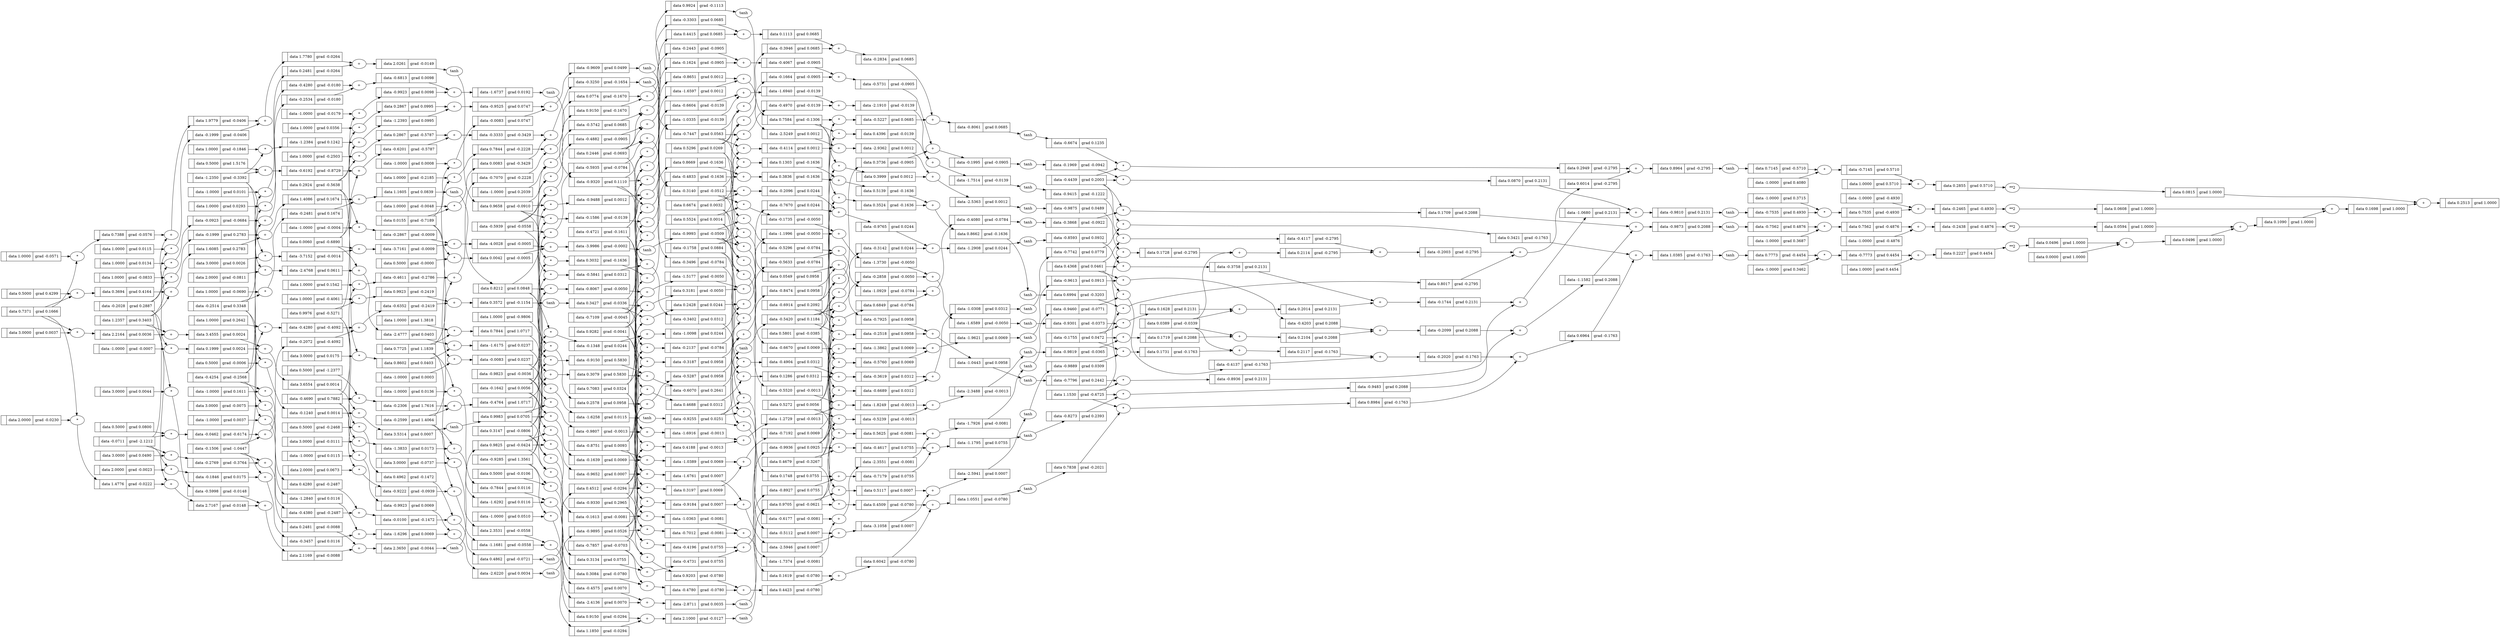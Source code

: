 digraph {
	graph [rankdir=LR]
	5089460304 [label="{  | data -0.5287 | grad 0.0958 }" shape=record]
	"5089460304+" [label="+"]
	"5089460304+" -> 5089460304
	5089460432 [label="{  | data -0.3187 | grad 0.0958 }" shape=record]
	"5089460432*" [label="*"]
	"5089460432*" -> 5089460432
	5089460560 [label="{  | data -0.8474 | grad 0.0958 }" shape=record]
	"5089460560+" [label="+"]
	"5089460560+" -> 5089460560
	5089460688 [label="{  | data 0.0549 | grad 0.0958 }" shape=record]
	"5089460688*" [label="*"]
	"5089460688*" -> 5089460688
	5089460816 [label="{  | data -0.7925 | grad 0.0958 }" shape=record]
	"5089460816+" [label="+"]
	"5089460816+" -> 5089460816
	5089460944 [label="{  | data -0.2518 | grad 0.0958 }" shape=record]
	"5089460944*" [label="*"]
	"5089460944*" -> 5089460944
	5089461072 [label="{  | data -1.0443 | grad 0.0958 }" shape=record]
	"5089461072+" [label="+"]
	"5089461072+" -> 5089461072
	5089461200 [label="{  | data -0.7796 | grad 0.2442 }" shape=record]
	"5089461200tanh" [label=tanh]
	"5089461200tanh" -> 5089461200
	5089461264 [label="{  | data -0.4882 | grad -0.0905 }" shape=record]
	"5089461264*" [label="*"]
	"5089461264*" -> 5089461264
	5089461456 [label="{  | data -0.2443 | grad -0.0905 }" shape=record]
	"5089461456+" [label="+"]
	"5089461456+" -> 5089461456
	5089461584 [label="{  | data -0.1624 | grad -0.0905 }" shape=record]
	"5089461584*" [label="*"]
	"5089461584*" -> 5089461584
	5089461712 [label="{  | data -0.4067 | grad -0.0905 }" shape=record]
	"5089461712+" [label="+"]
	"5089461712+" -> 5089461712
	5089461840 [label="{  | data -0.1664 | grad -0.0905 }" shape=record]
	"5089461840*" [label="*"]
	"5089461840*" -> 5089461840
	5089461968 [label="{  | data -0.5731 | grad -0.0905 }" shape=record]
	"5089461968+" [label="+"]
	"5089461968+" -> 5089461968
	5089462096 [label="{  | data 0.3736 | grad -0.0905 }" shape=record]
	"5089462096*" [label="*"]
	"5089462096*" -> 5089462096
	5089462224 [label="{  | data -0.1995 | grad -0.0905 }" shape=record]
	"5089462224+" [label="+"]
	"5089462224+" -> 5089462224
	5089462352 [label="{  | data -0.1969 | grad -0.0942 }" shape=record]
	"5089462352tanh" [label=tanh]
	"5089462352tanh" -> 5089462352
	5089462416 [label="{  | data 0.1628 | grad 0.2131 }" shape=record]
	"5089462416*" [label="*"]
	"5089462416*" -> 5089462416
	5089462608 [label="{  | data 0.2014 | grad 0.2131 }" shape=record]
	"5089462608+" [label="+"]
	"5089462608+" -> 5089462608
	5089462736 [label="{  | data -0.3758 | grad 0.2131 }" shape=record]
	"5089462736*" [label="*"]
	"5089462736*" -> 5089462736
	5089462864 [label="{  | data -0.1744 | grad 0.2131 }" shape=record]
	"5089462864+" [label="+"]
	"5089462864+" -> 5089462864
	5089462992 [label="{  | data -0.8936 | grad 0.2131 }" shape=record]
	"5089462992*" [label="*"]
	"5089462992*" -> 5089462992
	5089463120 [label="{  | data -1.0680 | grad 0.2131 }" shape=record]
	"5089463120+" [label="+"]
	"5089463120+" -> 5089463120
	5089463248 [label="{  | data 0.0870 | grad 0.2131 }" shape=record]
	"5089463248*" [label="*"]
	"5089463248*" -> 5089463248
	5089463376 [label="{  | data -0.9810 | grad 0.2131 }" shape=record]
	"5089463376+" [label="+"]
	"5089463376+" -> 5089463376
	5089463504 [label="{  | data -0.7535 | grad 0.4930 }" shape=record]
	"5089463504tanh" [label=tanh]
	"5089463504tanh" -> 5089463504
	5089463568 [label="{  | data 1.0000 | grad -0.0571 }" shape=record]
	5089463632 [label="{  | data 0.7388 | grad -0.0576 }" shape=record]
	"5089463632*" [label="*"]
	"5089463632*" -> 5089463632
	5089463824 [label="{  | data 1.9779 | grad -0.0406 }" shape=record]
	"5089463824+" [label="+"]
	"5089463824+" -> 5089463824
	5089463952 [label="{  | data 1.0000 | grad 0.0115 }" shape=record]
	5089464016 [label="{  | data -0.1999 | grad -0.0406 }" shape=record]
	"5089464016*" [label="*"]
	"5089464016*" -> 5089464016
	5089464144 [label="{  | data 1.7780 | grad -0.0264 }" shape=record]
	"5089464144+" [label="+"]
	"5089464144+" -> 5089464144
	5089464272 [label="{  | data -1.0000 | grad 0.0101 }" shape=record]
	5089464336 [label="{  | data 0.2481 | grad -0.0264 }" shape=record]
	"5089464336*" [label="*"]
	"5089464336*" -> 5089464336
	5089464464 [label="{  | data 2.0261 | grad -0.0149 }" shape=record]
	"5089464464+" [label="+"]
	"5089464464+" -> 5089464464
	5089464592 [label="{  | data 0.9658 | grad -0.0910 }" shape=record]
	"5089464592tanh" [label=tanh]
	"5089464592tanh" -> 5089464592
	5089464656 [label="{  | data 1.0000 | grad 0.0134 }" shape=record]
	5089464720 [label="{  | data -0.0923 | grad -0.0684 }" shape=record]
	"5089464720*" [label="*"]
	"5089464720*" -> 5089464720
	5089464912 [label="{  | data -0.2534 | grad -0.0180 }" shape=record]
	"5089464912+" [label="+"]
	"5089464912+" -> 5089464912
	5089465040 [label="{  | data 1.0000 | grad 0.0293 }" shape=record]
	5089465104 [label="{  | data -0.4280 | grad -0.0180 }" shape=record]
	"5089465104*" [label="*"]
	"5089465104*" -> 5089465104
	5089465232 [label="{  | data -0.6813 | grad 0.0098 }" shape=record]
	"5089465232+" [label="+"]
	"5089465232+" -> 5089465232
	5089465360 [label="{  | data -1.0000 | grad -0.0179 }" shape=record]
	5089465424 [label="{  | data -0.9923 | grad 0.0098 }" shape=record]
	"5089465424*" [label="*"]
	"5089465424*" -> 5089465424
	5089465552 [label="{  | data -1.6737 | grad 0.0192 }" shape=record]
	"5089465552+" [label="+"]
	"5089465552+" -> 5089465552
	5089465680 [label="{  | data -0.9320 | grad 0.1110 }" shape=record]
	"5089465680tanh" [label=tanh]
	"5089465680tanh" -> 5089465680
	5089465744 [label="{  | data 1.0000 | grad -0.1846 }" shape=record]
	5089465808 [label="{  | data -1.2384 | grad 0.1242 }" shape=record]
	"5089465808*" [label="*"]
	"5089465808*" -> 5089465808
	5089466000 [label="{  | data -1.2393 | grad 0.0995 }" shape=record]
	"5089466000+" [label="+"]
	"5089466000+" -> 5089466000
	5089466128 [label="{  | data 1.0000 | grad 0.0356 }" shape=record]
	5089466192 [label="{  | data 0.2867 | grad 0.0995 }" shape=record]
	"5089466192*" [label="*"]
	"5089466192*" -> 5089466192
	5089269648 [label="{  | data 3.0000 | grad 0.0044 }" shape=record]
	5089466320 [label="{  | data -0.9525 | grad 0.0747 }" shape=record]
	"5089466320+" [label="+"]
	"5089466320+" -> 5089466320
	5089269712 [label="{  | data -0.5998 | grad -0.0148 }" shape=record]
	"5089269712*" [label="*"]
	"5089269712*" -> 5089269712
	5089466448 [label="{  | data -1.0000 | grad 0.0008 }" shape=record]
	5089269840 [label="{  | data 2.1169 | grad -0.0088 }" shape=record]
	"5089269840+" [label="+"]
	"5089269840+" -> 5089269840
	5089466512 [label="{  | data -0.0083 | grad 0.0747 }" shape=record]
	"5089466512*" [label="*"]
	"5089466512*" -> 5089466512
	5089269968 [label="{  | data -1.0000 | grad 0.0037 }" shape=record]
	5089466640 [label="{  | data -0.9609 | grad 0.0499 }" shape=record]
	"5089466640+" [label="+"]
	"5089466640+" -> 5089466640
	5089270032 [label="{  | data 0.2481 | grad -0.0088 }" shape=record]
	"5089270032*" [label="*"]
	"5089270032*" -> 5089270032
	5089466768 [label="{  | data -0.7447 | grad 0.0563 }" shape=record]
	"5089466768tanh" [label=tanh]
	"5089466768tanh" -> 5089466768
	5089270160 [label="{  | data 2.3650 | grad -0.0044 }" shape=record]
	"5089270160+" [label="+"]
	"5089270160+" -> 5089270160
	5089466832 [label="{  | data 1.0000 | grad 0.1542 }" shape=record]
	5089466896 [label="{  | data -0.4611 | grad -0.2786 }" shape=record]
	"5089466896*" [label="*"]
	"5089466896*" -> 5089466896
	5089270288 [label="{  | data 0.9825 | grad -0.0424 }" shape=record]
	"5089270288tanh" [label=tanh]
	"5089270288tanh" -> 5089270288
	5089270352 [label="{  | data 2.0000 | grad -0.0023 }" shape=record]
	5089270416 [label="{  | data -0.1846 | grad 0.0175 }" shape=record]
	"5089270416*" [label="*"]
	"5089270416*" -> 5089270416
	5089467088 [label="{  | data -0.7070 | grad -0.2228 }" shape=record]
	"5089467088+" [label="+"]
	"5089467088+" -> 5089467088
	5089467216 [label="{  | data 1.0000 | grad -0.2185 }" shape=record]
	5089270608 [label="{  | data -0.3457 | grad 0.0116 }" shape=record]
	"5089270608+" [label="+"]
	"5089270608+" -> 5089270608
	5089467280 [label="{  | data 0.7844 | grad -0.2228 }" shape=record]
	"5089467280*" [label="*"]
	"5089467280*" -> 5089467280
	5089270736 [label="{  | data 3.0000 | grad -0.0075 }" shape=record]
	5089467408 [label="{  | data 0.0774 | grad -0.1670 }" shape=record]
	"5089467408+" [label="+"]
	"5089467408+" -> 5089467408
	5089270800 [label="{  | data -1.2840 | grad 0.0116 }" shape=record]
	"5089270800*" [label="*"]
	"5089270800*" -> 5089270800
	5089467536 [label="{  | data -1.0000 | grad 0.2039 }" shape=record]
	5089270928 [label="{  | data -1.6296 | grad 0.0069 }" shape=record]
	"5089270928+" [label="+"]
	"5089270928+" -> 5089270928
	5089467600 [label="{  | data 0.9150 | grad -0.1670 }" shape=record]
	"5089467600*" [label="*"]
	"5089467600*" -> 5089467600
	5089271056 [label="{  | data -1.0000 | grad 0.0115 }" shape=record]
	5089467728 [label="{  | data 0.9924 | grad -0.1113 }" shape=record]
	"5089467728+" [label="+"]
	"5089467728+" -> 5089467728
	5089271120 [label="{  | data -0.9923 | grad 0.0069 }" shape=record]
	"5089271120*" [label="*"]
	"5089271120*" -> 5089271120
	5089467856 [label="{  | data 0.7584 | grad -0.1306 }" shape=record]
	"5089467856tanh" [label=tanh]
	"5089467856tanh" -> 5089467856
	5089271248 [label="{  | data -2.6220 | grad 0.0034 }" shape=record]
	"5089271248+" [label="+"]
	"5089271248+" -> 5089271248
	5088419280 [label="{  | data 2.7167 | grad -0.0148 }" shape=record]
	"5088419280+" [label="+"]
	"5088419280+" -> 5088419280
	5089467920 [label="{  | data -0.9488 | grad 0.0012 }" shape=record]
	"5089467920*" [label="*"]
	"5089467920*" -> 5089467920
	5089271376 [label="{  | data -0.9895 | grad 0.0526 }" shape=record]
	"5089271376tanh" [label=tanh]
	"5089271376tanh" -> 5089271376
	5089271440 [label="{  | data 2.0000 | grad -0.0811 }" shape=record]
	5089468112 [label="{  | data -1.6597 | grad 0.0012 }" shape=record]
	"5089468112+" [label="+"]
	"5089468112+" -> 5089468112
	5089271504 [label="{  | data -2.4768 | grad 0.0611 }" shape=record]
	"5089271504*" [label="*"]
	"5089271504*" -> 5089271504
	5089468240 [label="{  | data -0.8651 | grad 0.0012 }" shape=record]
	"5089468240*" [label="*"]
	"5089468240*" -> 5089468240
	5089271696 [label="{  | data -2.4777 | grad 0.0403 }" shape=record]
	"5089271696+" [label="+"]
	"5089271696+" -> 5089271696
	5089468368 [label="{  | data -2.5249 | grad 0.0012 }" shape=record]
	"5089468368+" [label="+"]
	"5089468368+" -> 5089468368
	5089271824 [label="{  | data 3.0000 | grad 0.0175 }" shape=record]
	5089468496 [label="{  | data -0.4114 | grad 0.0012 }" shape=record]
	"5089468496*" [label="*"]
	"5089468496*" -> 5089468496
	5089271888 [label="{  | data 0.8602 | grad 0.0403 }" shape=record]
	"5089271888*" [label="*"]
	"5089271888*" -> 5089271888
	5089468624 [label="{  | data -2.9362 | grad 0.0012 }" shape=record]
	"5089468624+" [label="+"]
	"5089468624+" -> 5089468624
	5089272016 [label="{  | data -1.6175 | grad 0.0237 }" shape=record]
	"5089272016+" [label="+"]
	"5089272016+" -> 5089272016
	5089468752 [label="{  | data 0.3999 | grad 0.0012 }" shape=record]
	"5089468752*" [label="*"]
	"5089468752*" -> 5089468752
	5089272144 [label="{  | data -1.0000 | grad 0.0003 }" shape=record]
	5089272208 [label="{  | data -0.0083 | grad 0.0237 }" shape=record]
	"5089272208*" [label="*"]
	"5089272208*" -> 5089272208
	5089468880 [label="{  | data -2.5363 | grad 0.0012 }" shape=record]
	"5089468880+" [label="+"]
	"5089468880+" -> 5089468880
	5089272336 [label="{  | data -1.6258 | grad 0.0115 }" shape=record]
	"5089272336+" [label="+"]
	"5089272336+" -> 5089272336
	5089469008 [label="{  | data -0.9875 | grad 0.0489 }" shape=record]
	"5089469008tanh" [label=tanh]
	"5089469008tanh" -> 5089469008
	5089469072 [label="{  | data -0.1586 | grad -0.0139 }" shape=record]
	"5089469072*" [label="*"]
	"5089469072*" -> 5089469072
	5089272464 [label="{  | data -0.9255 | grad 0.0251 }" shape=record]
	"5089272464tanh" [label=tanh]
	"5089272464tanh" -> 5089272464
	5089272528 [label="{  | data 2.0000 | grad 0.0673 }" shape=record]
	5089272592 [label="{  | data -0.9222 | grad -0.0939 }" shape=record]
	"5089272592*" [label="*"]
	"5089272592*" -> 5089272592
	5089469264 [label="{  | data -1.0335 | grad -0.0139 }" shape=record]
	"5089469264+" [label="+"]
	"5089469264+" -> 5089469264
	5089469392 [label="{  | data -0.6604 | grad -0.0139 }" shape=record]
	"5089469392*" [label="*"]
	"5089469392*" -> 5089469392
	5089272784 [label="{  | data -1.1681 | grad -0.0558 }" shape=record]
	"5089272784+" [label="+"]
	"5089272784+" -> 5089272784
	5089469520 [label="{  | data -1.6940 | grad -0.0139 }" shape=record]
	"5089469520+" [label="+"]
	"5089469520+" -> 5089469520
	5089272912 [label="{  | data 3.0000 | grad -0.0737 }" shape=record]
	5089272976 [label="{  | data 2.3531 | grad -0.0558 }" shape=record]
	"5089272976*" [label="*"]
	"5089272976*" -> 5089272976
	5088421008 [label="{  | data 1.4776 | grad -0.0222 }" shape=record]
	"5088421008*" [label="*"]
	"5088421008*" -> 5088421008
	5089469648 [label="{  | data -0.4970 | grad -0.0139 }" shape=record]
	"5089469648*" [label="*"]
	"5089469648*" -> 5089469648
	5088421072 [label="{  | data 2.0000 | grad -0.0230 }" shape=record]
	5089273104 [label="{  | data 1.1850 | grad -0.0294 }" shape=record]
	"5089273104+" [label="+"]
	"5089273104+" -> 5089273104
	5089469776 [label="{  | data -2.1910 | grad -0.0139 }" shape=record]
	"5089469776+" [label="+"]
	"5089469776+" -> 5089469776
	5089273232 [label="{  | data -1.0000 | grad 0.0510 }" shape=record]
	5089469904 [label="{  | data 0.4396 | grad -0.0139 }" shape=record]
	"5089469904*" [label="*"]
	"5089469904*" -> 5089469904
	5089273296 [label="{  | data 0.9150 | grad -0.0294 }" shape=record]
	"5089273296*" [label="*"]
	"5089273296*" -> 5089273296
	5089470032 [label="{  | data -1.7514 | grad -0.0139 }" shape=record]
	"5089470032+" [label="+"]
	"5089470032+" -> 5089470032
	5089273424 [label="{  | data 2.1000 | grad -0.0127 }" shape=record]
	"5089273424+" [label="+"]
	"5089273424+" -> 5089273424
	5089470160 [label="{  | data -0.9415 | grad -0.1222 }" shape=record]
	"5089470160tanh" [label=tanh]
	"5089470160tanh" -> 5089470160
	5089273552 [label="{  | data 0.9705 | grad -0.0621 }" shape=record]
	"5089273552tanh" [label=tanh]
	"5089273552tanh" -> 5089273552
	5089470224 [label="{  | data 0.3032 | grad -0.1636 }" shape=record]
	"5089470224*" [label="*"]
	"5089470224*" -> 5089470224
	5089273616 [label="{  | data -0.9652 | grad 0.0007 }" shape=record]
	"5089273616*" [label="*"]
	"5089273616*" -> 5089273616
	5089470416 [label="{  | data -0.4833 | grad -0.1636 }" shape=record]
	"5089470416+" [label="+"]
	"5089470416+" -> 5089470416
	5089273808 [label="{  | data -1.6761 | grad 0.0007 }" shape=record]
	"5089273808+" [label="+"]
	"5089273808+" -> 5089273808
	5089470544 [label="{  | data 0.8669 | grad -0.1636 }" shape=record]
	"5089470544*" [label="*"]
	"5089470544*" -> 5089470544
	5089273936 [label="{  | data -0.9184 | grad 0.0007 }" shape=record]
	"5089273936*" [label="*"]
	"5089273936*" -> 5089273936
	5089470672 [label="{  | data 0.3836 | grad -0.1636 }" shape=record]
	"5089470672+" [label="+"]
	"5089470672+" -> 5089470672
	5089274064 [label="{  | data -2.5946 | grad 0.0007 }" shape=record]
	"5089274064+" [label="+"]
	"5089274064+" -> 5089274064
	5089470800 [label="{  | data 0.1303 | grad -0.1636 }" shape=record]
	"5089470800*" [label="*"]
	"5089470800*" -> 5089470800
	5089274192 [label="{  | data -0.5112 | grad 0.0007 }" shape=record]
	"5089274192*" [label="*"]
	"5089274192*" -> 5089274192
	5089470928 [label="{  | data 0.5139 | grad -0.1636 }" shape=record]
	"5089470928+" [label="+"]
	"5089470928+" -> 5089470928
	5089274320 [label="{  | data -3.1058 | grad 0.0007 }" shape=record]
	"5089274320+" [label="+"]
	"5089274320+" -> 5089274320
	5089471056 [label="{  | data 0.3524 | grad -0.1636 }" shape=record]
	"5089471056*" [label="*"]
	"5089471056*" -> 5089471056
	5089274448 [label="{  | data 0.5117 | grad 0.0007 }" shape=record]
	"5089274448*" [label="*"]
	"5089274448*" -> 5089274448
	5089471184 [label="{  | data 0.8662 | grad -0.1636 }" shape=record]
	"5089471184+" [label="+"]
	"5089471184+" -> 5089471184
	5089274576 [label="{  | data -2.5941 | grad 0.0007 }" shape=record]
	"5089274576+" [label="+"]
	"5089274576+" -> 5089274576
	5089471312 [label="{  | data 0.6994 | grad -0.3203 }" shape=record]
	"5089471312tanh" [label=tanh]
	"5089471312tanh" -> 5089471312
	5089274704 [label="{  | data -0.9889 | grad 0.0309 }" shape=record]
	"5089274704tanh" [label=tanh]
	"5089274704tanh" -> 5089274704
	5089471376 [label="{  | data -0.5742 | grad 0.0685 }" shape=record]
	"5089471376*" [label="*"]
	"5089471376*" -> 5089471376
	5089274768 [label="{  | data -0.1613 | grad -0.0081 }" shape=record]
	"5089274768*" [label="*"]
	"5089274768*" -> 5089274768
	5089471568 [label="{  | data -0.3303 | grad 0.0685 }" shape=record]
	"5089471568+" [label="+"]
	"5089471568+" -> 5089471568
	5089274960 [label="{  | data -1.0363 | grad -0.0081 }" shape=record]
	"5089274960+" [label="+"]
	"5089274960+" -> 5089274960
	5089471696 [label="{  | data 0.4415 | grad 0.0685 }" shape=record]
	"5089471696*" [label="*"]
	"5089471696*" -> 5089471696
	5089275088 [label="{  | data -0.7012 | grad -0.0081 }" shape=record]
	"5089275088*" [label="*"]
	"5089275088*" -> 5089275088
	5089471824 [label="{  | data 0.1113 | grad 0.0685 }" shape=record]
	"5089471824+" [label="+"]
	"5089471824+" -> 5089471824
	5089275216 [label="{  | data -1.7374 | grad -0.0081 }" shape=record]
	"5089275216+" [label="+"]
	"5089275216+" -> 5089275216
	5089471952 [label="{  | data -0.3946 | grad 0.0685 }" shape=record]
	"5089471952*" [label="*"]
	"5089471952*" -> 5089471952
	5089275344 [label="{  | data -0.6177 | grad -0.0081 }" shape=record]
	"5089275344*" [label="*"]
	"5089275344*" -> 5089275344
	5089472080 [label="{  | data -0.2834 | grad 0.0685 }" shape=record]
	"5089472080+" [label="+"]
	"5089472080+" -> 5089472080
	5089275472 [label="{  | data -2.3551 | grad -0.0081 }" shape=record]
	"5089275472+" [label="+"]
	"5089275472+" -> 5089275472
	5089472208 [label="{  | data -0.5227 | grad 0.0685 }" shape=record]
	"5089472208*" [label="*"]
	"5089472208*" -> 5089472208
	5089275600 [label="{  | data 0.5625 | grad -0.0081 }" shape=record]
	"5089275600*" [label="*"]
	"5089275600*" -> 5089275600
	5089472336 [label="{  | data -0.8061 | grad 0.0685 }" shape=record]
	"5089472336+" [label="+"]
	"5089472336+" -> 5089472336
	5089275728 [label="{  | data -1.7926 | grad -0.0081 }" shape=record]
	"5089275728+" [label="+"]
	"5089275728+" -> 5089275728
	5089472464 [label="{  | data -0.6674 | grad 0.1235 }" shape=record]
	"5089472464tanh" [label=tanh]
	"5089472464tanh" -> 5089472464
	5089275856 [label="{  | data -0.9460 | grad -0.0771 }" shape=record]
	"5089275856tanh" [label=tanh]
	"5089275856tanh" -> 5089275856
	5089472528 [label="{  | data 0.1728 | grad -0.2795 }" shape=record]
	"5089472528*" [label="*"]
	"5089472528*" -> 5089472528
	5089275920 [label="{  | data 0.3084 | grad -0.0780 }" shape=record]
	"5089275920*" [label="*"]
	"5089275920*" -> 5089275920
	5089472720 [label="{  | data 0.2114 | grad -0.2795 }" shape=record]
	"5089472720+" [label="+"]
	"5089472720+" -> 5089472720
	5089276112 [label="{  | data -0.4780 | grad -0.0780 }" shape=record]
	"5089276112+" [label="+"]
	"5089276112+" -> 5089276112
	5089472848 [label="{  | data -0.4117 | grad -0.2795 }" shape=record]
	"5089472848*" [label="*"]
	"5089472848*" -> 5089472848
	5089276240 [label="{  | data 0.9203 | grad -0.0780 }" shape=record]
	"5089276240*" [label="*"]
	"5089276240*" -> 5089276240
	5089472976 [label="{  | data -0.2003 | grad -0.2795 }" shape=record]
	"5089472976+" [label="+"]
	"5089472976+" -> 5089472976
	5089276368 [label="{  | data 0.4423 | grad -0.0780 }" shape=record]
	"5089276368+" [label="+"]
	"5089276368+" -> 5089276368
	5089473104 [label="{  | data 0.8017 | grad -0.2795 }" shape=record]
	"5089473104*" [label="*"]
	"5089473104*" -> 5089473104
	5089276496 [label="{  | data 0.1619 | grad -0.0780 }" shape=record]
	"5089276496*" [label="*"]
	"5089276496*" -> 5089276496
	5089473232 [label="{  | data 0.6014 | grad -0.2795 }" shape=record]
	"5089473232+" [label="+"]
	"5089473232+" -> 5089473232
	5089276624 [label="{  | data 0.6042 | grad -0.0780 }" shape=record]
	"5089276624+" [label="+"]
	"5089276624+" -> 5089276624
	5089473360 [label="{  | data 0.2949 | grad -0.2795 }" shape=record]
	"5089473360*" [label="*"]
	"5089473360*" -> 5089473360
	5089276752 [label="{  | data 0.4509 | grad -0.0780 }" shape=record]
	"5089276752*" [label="*"]
	"5089276752*" -> 5089276752
	5089473488 [label="{  | data 0.8964 | grad -0.2795 }" shape=record]
	"5089473488+" [label="+"]
	"5089473488+" -> 5089473488
	5089276880 [label="{  | data 1.0551 | grad -0.0780 }" shape=record]
	"5089276880+" [label="+"]
	"5089276880+" -> 5089276880
	5089473616 [label="{  | data 0.7145 | grad -0.5710 }" shape=record]
	"5089473616tanh" [label=tanh]
	"5089473616tanh" -> 5089473616
	5089277008 [label="{  | data 0.7838 | grad -0.2021 }" shape=record]
	"5089277008tanh" [label=tanh]
	"5089277008tanh" -> 5089277008
	5089473680 [label="{  | data -1.0000 | grad 0.3462 }" shape=record]
	5089277072 [label="{  | data -0.5841 | grad 0.0312 }" shape=record]
	"5089277072*" [label="*"]
	"5089277072*" -> 5089277072
	5089473744 [label="{  | data -0.7773 | grad 0.4454 }" shape=record]
	"5089473744*" [label="*"]
	"5089473744*" -> 5089473744
	5089277264 [label="{  | data -0.3402 | grad 0.0312 }" shape=record]
	"5089277264+" [label="+"]
	"5089277264+" -> 5089277264
	5089473936 [label="{  | data 1.0000 | grad 0.4454 }" shape=record]
	5089474000 [label="{  | data 0.2227 | grad 0.4454 }" shape=record]
	"5089474000+" [label="+"]
	"5089474000+" -> 5089474000
	5089277392 [label="{  | data 0.4688 | grad 0.0312 }" shape=record]
	"5089277392*" [label="*"]
	"5089277392*" -> 5089277392
	5089474128 [label="{  | data 0.0496 | grad 1.0000 }" shape=record]
	"5089474128**2" [label="**2"]
	"5089474128**2" -> 5089474128
	5089277520 [label="{  | data 0.1286 | grad 0.0312 }" shape=record]
	"5089277520+" [label="+"]
	"5089277520+" -> 5089277520
	5089277648 [label="{  | data -0.4904 | grad 0.0312 }" shape=record]
	"5089277648*" [label="*"]
	"5089277648*" -> 5089277648
	5089474320 [label="{  | data 0.0000 | grad 1.0000 }" shape=record]
	5089474384 [label="{  | data 0.0496 | grad 1.0000 }" shape=record]
	"5089474384+" [label="+"]
	"5089474384+" -> 5089474384
	5089277776 [label="{  | data -0.3619 | grad 0.0312 }" shape=record]
	"5089277776+" [label="+"]
	"5089277776+" -> 5089277776
	5089277904 [label="{  | data -0.6689 | grad 0.0312 }" shape=record]
	"5089277904*" [label="*"]
	"5089277904*" -> 5089277904
	5089474512 [label="{  | data -1.0000 | grad 0.3687 }" shape=record]
	5089474576 [label="{  | data 0.7562 | grad -0.4876 }" shape=record]
	"5089474576*" [label="*"]
	"5089474576*" -> 5089474576
	5089278032 [label="{  | data -1.0308 | grad 0.0312 }" shape=record]
	"5089278032+" [label="+"]
	"5089278032+" -> 5089278032
	5089474704 [label="{  | data -1.0000 | grad -0.4876 }" shape=record]
	5089278160 [label="{  | data -0.7742 | grad 0.0779 }" shape=record]
	"5089278160tanh" [label=tanh]
	"5089278160tanh" -> 5089278160
	5089474768 [label="{  | data -0.2438 | grad -0.4876 }" shape=record]
	"5089474768+" [label="+"]
	"5089474768+" -> 5089474768
	5089278224 [label="{  | data 0.1731 | grad -0.1763 }" shape=record]
	"5089278224*" [label="*"]
	"5089278224*" -> 5089278224
	5089474896 [label="{  | data 0.0594 | grad 1.0000 }" shape=record]
	"5089474896**2" [label="**2"]
	"5089474896**2" -> 5089474896
	5089278416 [label="{  | data 0.2117 | grad -0.1763 }" shape=record]
	"5089278416+" [label="+"]
	"5089278416+" -> 5089278416
	5089475088 [label="{  | data 0.1090 | grad 1.0000 }" shape=record]
	"5089475088+" [label="+"]
	"5089475088+" -> 5089475088
	5089278544 [label="{  | data -0.4137 | grad -0.1763 }" shape=record]
	"5089278544*" [label="*"]
	"5089278544*" -> 5089278544
	5089475216 [label="{  | data -1.0000 | grad 0.3715 }" shape=record]
	5089278672 [label="{  | data -0.2020 | grad -0.1763 }" shape=record]
	"5089278672+" [label="+"]
	"5089278672+" -> 5089278672
	5089475280 [label="{  | data 0.7535 | grad -0.4930 }" shape=record]
	"5089475280*" [label="*"]
	"5089475280*" -> 5089475280
	5089278800 [label="{  | data 0.8984 | grad -0.1763 }" shape=record]
	"5089278800*" [label="*"]
	"5089278800*" -> 5089278800
	5089475408 [label="{  | data -1.0000 | grad -0.4930 }" shape=record]
	5089475472 [label="{  | data -0.2465 | grad -0.4930 }" shape=record]
	"5089475472+" [label="+"]
	"5089475472+" -> 5089475472
	5089278928 [label="{  | data 0.6964 | grad -0.1763 }" shape=record]
	"5089278928+" [label="+"]
	"5089278928+" -> 5089278928
	5089475600 [label="{  | data 0.0608 | grad 1.0000 }" shape=record]
	"5089475600**2" [label="**2"]
	"5089475600**2" -> 5089475600
	5089279056 [label="{  | data 0.3421 | grad -0.1763 }" shape=record]
	"5089279056*" [label="*"]
	"5089279056*" -> 5089279056
	5089475792 [label="{  | data 0.1698 | grad 1.0000 }" shape=record]
	"5089475792+" [label="+"]
	"5089475792+" -> 5089475792
	5089279184 [label="{  | data 1.0385 | grad -0.1763 }" shape=record]
	"5089279184+" [label="+"]
	"5089279184+" -> 5089279184
	5089475920 [label="{  | data -1.0000 | grad 0.4080 }" shape=record]
	5089279312 [label="{  | data 0.7773 | grad -0.4454 }" shape=record]
	"5089279312tanh" [label=tanh]
	"5089279312tanh" -> 5089279312
	5089475984 [label="{  | data -0.7145 | grad 0.5710 }" shape=record]
	"5089475984*" [label="*"]
	"5089475984*" -> 5089475984
	5089279376 [label="{  | data 3.0000 | grad 0.0037 }" shape=record]
	5089279440 [label="{  | data 2.2164 | grad 0.0036 }" shape=record]
	"5089279440*" [label="*"]
	"5089279440*" -> 5089279440
	5085249040 [label="{  | data -0.2514 | grad 0.3348 }" shape=record]
	5089476112 [label="{  | data 1.0000 | grad 0.5710 }" shape=record]
	5089476176 [label="{  | data 0.2855 | grad 0.5710 }" shape=record]
	"5089476176+" [label="+"]
	"5089476176+" -> 5089476176
	5085249104 [label="{  | data -0.2028 | grad 0.2887 }" shape=record]
	5089279632 [label="{  | data 3.4555 | grad 0.0024 }" shape=record]
	"5089279632+" [label="+"]
	"5089279632+" -> 5089279632
	5089476304 [label="{  | data 0.0815 | grad 1.0000 }" shape=record]
	"5089476304**2" [label="**2"]
	"5089476304**2" -> 5089476304
	5085249232 [label="{  | data 0.7371 | grad 0.1666 }" shape=record]
	5089279760 [label="{  | data -1.0000 | grad -0.0007 }" shape=record]
	5089279824 [label="{  | data 0.1999 | grad 0.0024 }" shape=record]
	"5089279824*" [label="*"]
	"5089279824*" -> 5089279824
	5089476496 [label="{  | data 0.2513 | grad 1.0000 }" shape=record]
	"5089476496+" [label="+"]
	"5089476496+" -> 5089476496
	5089279952 [label="{  | data 3.6554 | grad 0.0014 }" shape=record]
	"5089279952+" [label="+"]
	"5089279952+" -> 5089279952
	5089345680 [label="{  | data 0.5000 | grad -0.0006 }" shape=record]
	5089345744 [label="{  | data -0.1240 | grad 0.0014 }" shape=record]
	"5089345744*" [label="*"]
	"5089345744*" -> 5089345744
	5089345872 [label="{  | data 3.5314 | grad 0.0007 }" shape=record]
	"5089345872+" [label="+"]
	"5089345872+" -> 5089345872
	5089346000 [label="{  | data 0.9983 | grad 0.0705 }" shape=record]
	"5089346000tanh" [label=tanh]
	"5089346000tanh" -> 5089346000
	5089346064 [label="{  | data 3.0000 | grad 0.0490 }" shape=record]
	5089346128 [label="{  | data -0.2769 | grad -0.3764 }" shape=record]
	"5089346128*" [label="*"]
	"5089346128*" -> 5089346128
	5089346320 [label="{  | data -0.4380 | grad -0.2487 }" shape=record]
	"5089346320+" [label="+"]
	"5089346320+" -> 5089346320
	5089346448 [label="{  | data -1.0000 | grad 0.1611 }" shape=record]
	5089346512 [label="{  | data 0.4280 | grad -0.2487 }" shape=record]
	"5089346512*" [label="*"]
	"5089346512*" -> 5089346512
	5089346640 [label="{  | data -0.0100 | grad -0.1472 }" shape=record]
	"5089346640+" [label="+"]
	"5089346640+" -> 5089346640
	5089346768 [label="{  | data 0.5000 | grad -0.2468 }" shape=record]
	5089346832 [label="{  | data 0.4962 | grad -0.1472 }" shape=record]
	"5089346832*" [label="*"]
	"5089346832*" -> 5089346832
	5089346960 [label="{  | data 0.4862 | grad -0.0721 }" shape=record]
	"5089346960+" [label="+"]
	"5089346960+" -> 5089346960
	5089347088 [label="{  | data 0.4512 | grad -0.0294 }" shape=record]
	"5089347088tanh" [label=tanh]
	"5089347088tanh" -> 5089347088
	5089347152 [label="{  | data 3.0000 | grad 0.0026 }" shape=record]
	5089347216 [label="{  | data -3.7152 | grad -0.0014 }" shape=record]
	"5089347216*" [label="*"]
	"5089347216*" -> 5089347216
	5089347408 [label="{  | data -3.7161 | grad -0.0009 }" shape=record]
	"5089347408+" [label="+"]
	"5089347408+" -> 5089347408
	5089347536 [label="{  | data -1.0000 | grad -0.0004 }" shape=record]
	5089347600 [label="{  | data -0.2867 | grad -0.0009 }" shape=record]
	"5089347600*" [label="*"]
	"5089347600*" -> 5089347600
	5089347728 [label="{  | data -4.0028 | grad -0.0005 }" shape=record]
	"5089347728+" [label="+"]
	"5089347728+" -> 5089347728
	5089347856 [label="{  | data 0.5000 | grad -0.0000 }" shape=record]
	5089347920 [label="{  | data 0.0042 | grad -0.0005 }" shape=record]
	"5089347920*" [label="*"]
	"5089347920*" -> 5089347920
	5089348048 [label="{  | data -3.9986 | grad -0.0002 }" shape=record]
	"5089348048+" [label="+"]
	"5089348048+" -> 5089348048
	5089348176 [label="{  | data -0.9993 | grad -0.0509 }" shape=record]
	"5089348176tanh" [label=tanh]
	"5089348176tanh" -> 5089348176
	5089348240 [label="{  | data 3.0000 | grad -0.0111 }" shape=record]
	5089348304 [label="{  | data -1.3833 | grad 0.0173 }" shape=record]
	"5089348304*" [label="*"]
	"5089348304*" -> 5089348304
	5089348496 [label="{  | data -1.6292 | grad 0.0116 }" shape=record]
	"5089348496+" [label="+"]
	"5089348496+" -> 5089348496
	5089348624 [label="{  | data -1.0000 | grad 0.0136 }" shape=record]
	5089348688 [label="{  | data -0.7844 | grad 0.0116 }" shape=record]
	"5089348688*" [label="*"]
	"5089348688*" -> 5089348688
	5089348816 [label="{  | data -2.4136 | grad 0.0070 }" shape=record]
	"5089348816+" [label="+"]
	"5089348816+" -> 5089348816
	5089348944 [label="{  | data 0.5000 | grad -0.0106 }" shape=record]
	5089349008 [label="{  | data -0.4575 | grad 0.0070 }" shape=record]
	"5089349008*" [label="*"]
	"5089349008*" -> 5089349008
	5089349136 [label="{  | data -2.8711 | grad 0.0035 }" shape=record]
	"5089349136+" [label="+"]
	"5089349136+" -> 5089349136
	5089349264 [label="{  | data -0.9936 | grad 0.0925 }" shape=record]
	"5089349264tanh" [label=tanh]
	"5089349264tanh" -> 5089349264
	5089349328 [label="{  | data -0.9807 | grad -0.0013 }" shape=record]
	"5089349328*" [label="*"]
	"5089349328*" -> 5089349328
	5089349520 [label="{  | data -1.6916 | grad -0.0013 }" shape=record]
	"5089349520+" [label="+"]
	"5089349520+" -> 5089349520
	5084958736 [label="{  | data 1.2357 | grad 0.3403 }" shape=record]
	5089349648 [label="{  | data 0.4188 | grad -0.0013 }" shape=record]
	"5089349648*" [label="*"]
	"5089349648*" -> 5089349648
	5089349776 [label="{  | data -1.2729 | grad -0.0013 }" shape=record]
	"5089349776+" [label="+"]
	"5089349776+" -> 5089349776
	5089349904 [label="{  | data -0.5520 | grad -0.0013 }" shape=record]
	"5089349904*" [label="*"]
	"5089349904*" -> 5089349904
	5089350032 [label="{  | data -1.8249 | grad -0.0013 }" shape=record]
	"5089350032+" [label="+"]
	"5089350032+" -> 5089350032
	5089350160 [label="{  | data -0.5239 | grad -0.0013 }" shape=record]
	"5089350160*" [label="*"]
	"5089350160*" -> 5089350160
	5089350288 [label="{  | data -2.3488 | grad -0.0013 }" shape=record]
	"5089350288+" [label="+"]
	"5089350288+" -> 5089350288
	5089350416 [label="{  | data -0.9819 | grad -0.0365 }" shape=record]
	"5089350416tanh" [label=tanh]
	"5089350416tanh" -> 5089350416
	5089350480 [label="{  | data -0.1639 | grad 0.0069 }" shape=record]
	"5089350480*" [label="*"]
	"5089350480*" -> 5089350480
	5089350672 [label="{  | data -1.0389 | grad 0.0069 }" shape=record]
	"5089350672+" [label="+"]
	"5089350672+" -> 5089350672
	5089350800 [label="{  | data 0.3197 | grad 0.0069 }" shape=record]
	"5089350800*" [label="*"]
	"5089350800*" -> 5089350800
	5089350928 [label="{  | data -0.7192 | grad 0.0069 }" shape=record]
	"5089350928+" [label="+"]
	"5089350928+" -> 5089350928
	5089351056 [label="{  | data -0.6670 | grad 0.0069 }" shape=record]
	"5089351056*" [label="*"]
	"5089351056*" -> 5089351056
	5089351184 [label="{  | data -1.3862 | grad 0.0069 }" shape=record]
	"5089351184+" [label="+"]
	"5089351184+" -> 5089351184
	5089351312 [label="{  | data -0.5760 | grad 0.0069 }" shape=record]
	"5089351312*" [label="*"]
	"5089351312*" -> 5089351312
	5089351440 [label="{  | data -1.9621 | grad 0.0069 }" shape=record]
	"5089351440+" [label="+"]
	"5089351440+" -> 5089351440
	5089351568 [label="{  | data -0.9613 | grad 0.0913 }" shape=record]
	"5089351568tanh" [label=tanh]
	"5089351568tanh" -> 5089351568
	5089351632 [label="{  | data 0.3134 | grad 0.0755 }" shape=record]
	"5089351632*" [label="*"]
	"5089351632*" -> 5089351632
	5089351824 [label="{  | data -0.4731 | grad 0.0755 }" shape=record]
	"5089351824+" [label="+"]
	"5089351824+" -> 5089351824
	5089351952 [label="{  | data -0.4196 | grad 0.0755 }" shape=record]
	"5089351952*" [label="*"]
	"5089351952*" -> 5089351952
	5089352080 [label="{  | data -0.8927 | grad 0.0755 }" shape=record]
	"5089352080+" [label="+"]
	"5089352080+" -> 5089352080
	5089352208 [label="{  | data 0.1748 | grad 0.0755 }" shape=record]
	"5089352208*" [label="*"]
	"5089352208*" -> 5089352208
	5089352336 [label="{  | data -0.7179 | grad 0.0755 }" shape=record]
	"5089352336+" [label="+"]
	"5089352336+" -> 5089352336
	5089352464 [label="{  | data -0.4617 | grad 0.0755 }" shape=record]
	"5089352464*" [label="*"]
	"5089352464*" -> 5089352464
	5089352592 [label="{  | data -1.1795 | grad 0.0755 }" shape=record]
	"5089352592+" [label="+"]
	"5089352592+" -> 5089352592
	5089352720 [label="{  | data -0.8273 | grad 0.2393 }" shape=record]
	"5089352720tanh" [label=tanh]
	"5089352720tanh" -> 5089352720
	5089352784 [label="{  | data -0.5935 | grad -0.0784 }" shape=record]
	"5089352784*" [label="*"]
	"5089352784*" -> 5089352784
	5089352976 [label="{  | data -0.3496 | grad -0.0784 }" shape=record]
	"5089352976+" [label="+"]
	"5089352976+" -> 5089352976
	5089353104 [label="{  | data -0.2137 | grad -0.0784 }" shape=record]
	"5089353104*" [label="*"]
	"5089353104*" -> 5089353104
	5089353232 [label="{  | data -0.5633 | grad -0.0784 }" shape=record]
	"5089353232+" [label="+"]
	"5089353232+" -> 5089353232
	5089353360 [label="{  | data -0.5296 | grad -0.0784 }" shape=record]
	"5089353360*" [label="*"]
	"5089353360*" -> 5089353360
	5089353488 [label="{  | data -1.0929 | grad -0.0784 }" shape=record]
	"5089353488+" [label="+"]
	"5089353488+" -> 5089353488
	5089353616 [label="{  | data 0.6849 | grad -0.0784 }" shape=record]
	"5089353616*" [label="*"]
	"5089353616*" -> 5089353616
	5089353744 [label="{  | data -0.4080 | grad -0.0784 }" shape=record]
	"5089353744+" [label="+"]
	"5089353744+" -> 5089353744
	5089353872 [label="{  | data -0.3868 | grad -0.0922 }" shape=record]
	"5089353872tanh" [label=tanh]
	"5089353872tanh" -> 5089353872
	5089353936 [label="{  | data 0.1719 | grad 0.2088 }" shape=record]
	"5089353936*" [label="*"]
	"5089353936*" -> 5089353936
	5089354128 [label="{  | data 0.2104 | grad 0.2088 }" shape=record]
	"5089354128+" [label="+"]
	"5089354128+" -> 5089354128
	5089354256 [label="{  | data -0.4203 | grad 0.2088 }" shape=record]
	"5089354256*" [label="*"]
	"5089354256*" -> 5089354256
	5089354384 [label="{  | data -0.2099 | grad 0.2088 }" shape=record]
	"5089354384+" [label="+"]
	"5089354384+" -> 5089354384
	5089354512 [label="{  | data -0.9483 | grad 0.2088 }" shape=record]
	"5089354512*" [label="*"]
	"5089354512*" -> 5089354512
	5089354640 [label="{  | data -1.1582 | grad 0.2088 }" shape=record]
	"5089354640+" [label="+"]
	"5089354640+" -> 5089354640
	5086667728 [label="{  | data -0.0711 | grad -2.1212 }" shape=record]
	5089354768 [label="{  | data 0.1709 | grad 0.2088 }" shape=record]
	"5089354768*" [label="*"]
	"5089354768*" -> 5089354768
	5089354896 [label="{  | data -0.9873 | grad 0.2088 }" shape=record]
	"5089354896+" [label="+"]
	"5089354896+" -> 5089354896
	5089355024 [label="{  | data -0.7562 | grad 0.4876 }" shape=record]
	"5089355024tanh" [label=tanh]
	"5089355024tanh" -> 5089355024
	5089355088 [label="{  | data 0.5000 | grad 0.4299 }" shape=record]
	5089355152 [label="{  | data 0.3694 | grad 0.4164 }" shape=record]
	"5089355152*" [label="*"]
	"5089355152*" -> 5089355152
	5089355344 [label="{  | data 1.6085 | grad 0.2783 }" shape=record]
	"5089355344+" [label="+"]
	"5089355344+" -> 5089355344
	5089355472 [label="{  | data 1.0000 | grad -0.0833 }" shape=record]
	5089355536 [label="{  | data -0.1999 | grad 0.2783 }" shape=record]
	"5089355536*" [label="*"]
	"5089355536*" -> 5089355536
	5089355664 [label="{  | data 1.4086 | grad 0.1674 }" shape=record]
	"5089355664+" [label="+"]
	"5089355664+" -> 5089355664
	5089355792 [label="{  | data 1.0000 | grad -0.0690 }" shape=record]
	5089355856 [label="{  | data -0.2481 | grad 0.1674 }" shape=record]
	"5089355856*" [label="*"]
	"5089355856*" -> 5089355856
	5089355984 [label="{  | data 1.1605 | grad 0.0839 }" shape=record]
	"5089355984+" [label="+"]
	"5089355984+" -> 5089355984
	5089356112 [label="{  | data 0.8212 | grad 0.0848 }" shape=record]
	"5089356112tanh" [label=tanh]
	"5089356112tanh" -> 5089356112
	5089356176 [label="{  | data 0.5000 | grad 0.0800 }" shape=record]
	5089356240 [label="{  | data -0.0462 | grad -0.6174 }" shape=record]
	"5089356240*" [label="*"]
	"5089356240*" -> 5089356240
	5089356432 [label="{  | data -0.2072 | grad -0.4092 }" shape=record]
	"5089356432+" [label="+"]
	"5089356432+" -> 5089356432
	5086669520 [label="{  | data -0.4254 | grad -0.2568 }" shape=record]
	5089356560 [label="{  | data 1.0000 | grad 0.2642 }" shape=record]
	5086669648 [label="{  | data 0.9976 | grad -0.5271 }" shape=record]
	5089356624 [label="{  | data -0.4280 | grad -0.4092 }" shape=record]
	"5089356624*" [label="*"]
	"5089356624*" -> 5089356624
	5086669712 [label="{  | data -0.1506 | grad -1.0447 }" shape=record]
	5089356752 [label="{  | data -0.6352 | grad -0.2419 }" shape=record]
	"5089356752+" [label="+"]
	"5089356752+" -> 5089356752
	5089356880 [label="{  | data 1.0000 | grad -0.4061 }" shape=record]
	5089356944 [label="{  | data 0.9923 | grad -0.2419 }" shape=record]
	"5089356944*" [label="*"]
	"5089356944*" -> 5089356944
	5086670032 [label="{  | data -1.2350 | grad -0.3392 }" shape=record]
	5086670096 [label="{  | data 0.2924 | grad -0.5638 }" shape=record]
	5089357072 [label="{  | data 0.3572 | grad -0.1154 }" shape=record]
	"5089357072+" [label="+"]
	"5089357072+" -> 5089357072
	5086670160 [label="{  | data 0.0155 | grad -0.7189 }" shape=record]
	5086670224 [label="{  | data 0.0060 | grad -0.6890 }" shape=record]
	5089357200 [label="{  | data 0.3427 | grad -0.0336 }" shape=record]
	"5089357200tanh" [label=tanh]
	"5089357200tanh" -> 5089357200
	5089357264 [label="{  | data 0.5000 | grad 1.5176 }" shape=record]
	5089357328 [label="{  | data -0.6192 | grad -0.8729 }" shape=record]
	"5089357328*" [label="*"]
	"5089357328*" -> 5089357328
	5086670416 [label="{  | data -0.4690 | grad 0.7882 }" shape=record]
	5086670480 [label="{  | data 0.7725 | grad 1.1839 }" shape=record]
	5086670544 [label="{  | data -0.9285 | grad 1.3561 }" shape=record]
	5089357520 [label="{  | data -0.6201 | grad -0.5787 }" shape=record]
	"5089357520+" [label="+"]
	"5089357520+" -> 5089357520
	5086670608 [label="{  | data -0.2599 | grad 1.4064 }" shape=record]
	5089357648 [label="{  | data 1.0000 | grad -0.2503 }" shape=record]
	5089357712 [label="{  | data 0.2867 | grad -0.5787 }" shape=record]
	"5089357712*" [label="*"]
	"5089357712*" -> 5089357712
	5089357840 [label="{  | data -0.3333 | grad -0.3429 }" shape=record]
	"5089357840+" [label="+"]
	"5089357840+" -> 5089357840
	5086670928 [label="{  | data -0.9823 | grad -0.0036 }" shape=record]
	5086670992 [label="{  | data 0.9282 | grad -0.0041 }" shape=record]
	5089357968 [label="{  | data 1.0000 | grad -0.0048 }" shape=record]
	5086671056 [label="{  | data 0.5524 | grad 0.0014 }" shape=record]
	5089358032 [label="{  | data 0.0083 | grad -0.3429 }" shape=record]
	"5089358032*" [label="*"]
	"5089358032*" -> 5089358032
	5086671120 [label="{  | data 0.5272 | grad 0.0056 }" shape=record]
	5086671184 [label="{  | data -0.7109 | grad -0.0045 }" shape=record]
	5089358160 [label="{  | data -0.3250 | grad -0.1654 }" shape=record]
	"5089358160+" [label="+"]
	"5089358160+" -> 5089358160
	5089358288 [label="{  | data -0.3140 | grad -0.0512 }" shape=record]
	"5089358288tanh" [label=tanh]
	"5089358288tanh" -> 5089358288
	5086671376 [label="{  | data -0.1642 | grad 0.0056 }" shape=record]
	5089358352 [label="{  | data 0.5000 | grad -1.2377 }" shape=record]
	5086671440 [label="{  | data 0.7083 | grad 0.0324 }" shape=record]
	5089358416 [label="{  | data -0.2306 | grad 1.7616 }" shape=record]
	"5089358416*" [label="*"]
	"5089358416*" -> 5089358416
	5086671504 [label="{  | data 0.6674 | grad 0.0032 }" shape=record]
	5086671568 [label="{  | data 0.5801 | grad -0.0385 }" shape=record]
	5086671632 [label="{  | data -0.8751 | grad 0.0093 }" shape=record]
	5089358608 [label="{  | data -0.4764 | grad 1.0717 }" shape=record]
	"5089358608+" [label="+"]
	"5089358608+" -> 5089358608
	5089358736 [label="{  | data 1.0000 | grad 1.3818 }" shape=record]
	5086671824 [label="{  | data 0.3147 | grad -0.0806 }" shape=record]
	5089358800 [label="{  | data 0.7844 | grad 1.0717 }" shape=record]
	"5089358800*" [label="*"]
	"5089358800*" -> 5089358800
	5086671888 [label="{  | data -0.9330 | grad 0.2965 }" shape=record]
	5086671952 [label="{  | data -0.1758 | grad 0.0884 }" shape=record]
	5089358928 [label="{  | data 0.3079 | grad 0.5830 }" shape=record]
	"5089358928+" [label="+"]
	"5089358928+" -> 5089358928
	5086672016 [label="{  | data 0.4679 | grad -0.3267 }" shape=record]
	5086672080 [label="{  | data -0.7857 | grad -0.0703 }" shape=record]
	5089359056 [label="{  | data 1.0000 | grad -0.9806 }" shape=record]
	5089359120 [label="{  | data -0.9150 | grad 0.5830 }" shape=record]
	"5089359120*" [label="*"]
	"5089359120*" -> 5089359120
	5086672272 [label="{  | data -0.5939 | grad -0.0558 }" shape=record]
	5089359248 [label="{  | data -0.6070 | grad 0.2641 }" shape=record]
	"5089359248+" [label="+"]
	"5089359248+" -> 5089359248
	5086672336 [label="{  | data -0.4721 | grad -0.1611 }" shape=record]
	5086672400 [label="{  | data 0.5296 | grad 0.0269 }" shape=record]
	5089359376 [label="{  | data -0.5420 | grad 0.1184 }" shape=record]
	"5089359376tanh" [label=tanh]
	"5089359376tanh" -> 5089359376
	5086672464 [label="{  | data -0.6914 | grad 0.2092 }" shape=record]
	5089359440 [label="{  | data -0.8067 | grad -0.0050 }" shape=record]
	"5089359440*" [label="*"]
	"5089359440*" -> 5089359440
	5086672528 [label="{  | data 0.2446 | grad -0.0693 }" shape=record]
	5089359632 [label="{  | data -1.5177 | grad -0.0050 }" shape=record]
	"5089359632+" [label="+"]
	"5089359632+" -> 5089359632
	5089359760 [label="{  | data 0.3181 | grad -0.0050 }" shape=record]
	"5089359760*" [label="*"]
	"5089359760*" -> 5089359760
	5086672848 [label="{  | data -0.1755 | grad 0.0472 }" shape=record]
	5086672912 [label="{  | data 0.4368 | grad 0.0461 }" shape=record]
	5089359888 [label="{  | data -1.1996 | grad -0.0050 }" shape=record]
	"5089359888+" [label="+"]
	"5089359888+" -> 5089359888
	5086672976 [label="{  | data 1.1530 | grad -0.6725 }" shape=record]
	5086673040 [label="{  | data -0.4439 | grad 0.2003 }" shape=record]
	5089360016 [label="{  | data -0.1735 | grad -0.0050 }" shape=record]
	"5089360016*" [label="*"]
	"5089360016*" -> 5089360016
	5086673104 [label="{  | data 0.0389 | grad -0.0339 }" shape=record]
	5089360144 [label="{  | data -1.3730 | grad -0.0050 }" shape=record]
	"5089360144+" [label="+"]
	"5089360144+" -> 5089360144
	5089360272 [label="{  | data -0.2858 | grad -0.0050 }" shape=record]
	"5089360272*" [label="*"]
	"5089360272*" -> 5089360272
	5089360400 [label="{  | data -1.6589 | grad -0.0050 }" shape=record]
	"5089360400+" [label="+"]
	"5089360400+" -> 5089360400
	5089360528 [label="{  | data -0.9301 | grad -0.0373 }" shape=record]
	"5089360528tanh" [label=tanh]
	"5089360528tanh" -> 5089360528
	5089360592 [label="{  | data -0.1348 | grad 0.0244 }" shape=record]
	"5089360592*" [label="*"]
	"5089360592*" -> 5089360592
	5089360784 [label="{  | data -1.0098 | grad 0.0244 }" shape=record]
	"5089360784+" [label="+"]
	"5089360784+" -> 5089360784
	5089360912 [label="{  | data 0.2428 | grad 0.0244 }" shape=record]
	"5089360912*" [label="*"]
	"5089360912*" -> 5089360912
	5089361040 [label="{  | data -0.7670 | grad 0.0244 }" shape=record]
	"5089361040+" [label="+"]
	"5089361040+" -> 5089361040
	5089361168 [label="{  | data -0.2096 | grad 0.0244 }" shape=record]
	"5089361168*" [label="*"]
	"5089361168*" -> 5089361168
	5089361296 [label="{  | data -0.9765 | grad 0.0244 }" shape=record]
	"5089361296+" [label="+"]
	"5089361296+" -> 5089361296
	5089361424 [label="{  | data -0.3142 | grad 0.0244 }" shape=record]
	"5089361424*" [label="*"]
	"5089361424*" -> 5089361424
	5089361552 [label="{  | data -1.2908 | grad 0.0244 }" shape=record]
	"5089361552+" [label="+"]
	"5089361552+" -> 5089361552
	5089361680 [label="{  | data -0.8593 | grad 0.0932 }" shape=record]
	"5089361680tanh" [label=tanh]
	"5089361680tanh" -> 5089361680
	5089361744 [label="{  | data 0.2578 | grad 0.0958 }" shape=record]
	"5089361744*" [label="*"]
	"5089361744*" -> 5089361744
	5089473104 -> "5089473232+"
	5089353936 -> "5089354128+"
	5089474704 -> "5089474768+"
	5086671632 -> "5089469264+"
	5089355536 -> "5089355664+"
	5086670928 -> "5089349328*"
	5089475088 -> "5089475792+"
	5086672976 -> "5089462992*"
	5089466000 -> "5089466320+"
	5089356240 -> "5089356432+"
	5089360912 -> "5089361040+"
	5089270352 -> "5089270416*"
	5086671824 -> "5089361744*"
	5086667728 -> "5089356240*"
	5089465424 -> "5089465552+"
	5089271824 -> "5089271888*"
	5089470800 -> "5089470928+"
	5086672912 -> "5089462736*"
	5086671376 -> "5089360592*"
	5089277264 -> "5089277520+"
	5089351568 -> "5089354256*"
	5089277776 -> "5089278032+"
	5089472976 -> "5089473232+"
	5089346128 -> "5089346320+"
	5089275600 -> "5089275728+"
	5089474576 -> "5089474768+"
	5089347856 -> "5089347920*"
	5089476176 -> "5089476304**2"
	5089352336 -> "5089352592+"
	5089270288 -> "5089277072*"
	5089348688 -> "5089348816+"
	5089350416 -> "5089353936*"
	5089349264 -> "5089350160*"
	5089358736 -> "5089358800*"
	5086672848 -> "5089462416*"
	5089350160 -> "5089350288+"
	5089361552 -> "5089361680tanh"
	5089270288 -> "5089274768*"
	5089353104 -> "5089353232+"
	5086670928 -> "5089273616*"
	5086672848 -> "5089353936*"
	5084958736 -> "5089355344+"
	5089470672 -> "5089470928+"
	5089356176 -> "5089356240*"
	5089358288 -> "5089361168*"
	5089462992 -> "5089463120+"
	5086670416 -> "5089466896*"
	5089273296 -> "5089273424+"
	5089357648 -> "5089357712*"
	5089464464 -> "5089464592tanh"
	5089467536 -> "5089467600*"
	5089350800 -> "5089350928+"
	5089350032 -> "5089350288+"
	5086670928 -> "5089467920*"
	5089351632 -> "5089351824+"
	5089356752 -> "5089357072+"
	5089353744 -> "5089353872tanh"
	5089278544 -> "5089278672+"
	5089356112 -> "5089360592*"
	5086670928 -> "5089359440*"
	5089360784 -> "5089361040+"
	5089462864 -> "5089463120+"
	5089274768 -> "5089274960+"
	5089473744 -> "5089474000+"
	5089460688 -> "5089460816+"
	5089270928 -> "5089271248+"
	5089466896 -> "5089467088+"
	5089349328 -> "5089349520+"
	5086672848 -> "5089278224*"
	5086671568 -> "5089351312*"
	5089348176 -> "5089353360*"
	5089276240 -> "5089276368+"
	5089350672 -> "5089350928+"
	5089275472 -> "5089275728+"
	5089471952 -> "5089472080+"
	5089277072 -> "5089277264+"
	5086670608 -> "5089348496+"
	5089346064 -> "5089346128*"
	5089355472 -> "5089355536*"
	5089278416 -> "5089278672+"
	5089348176 -> "5089351056*"
	5089474512 -> "5089474576*"
	5086670224 -> "5089357520+"
	5086669648 -> "5089346832*"
	5089347536 -> "5089347600*"
	5089352976 -> "5089353232+"
	5089359248 -> "5089359376tanh"
	5086672848 -> "5089472528*"
	5089279312 -> "5089473744*"
	5089270608 -> "5089270928+"
	5089273552 -> "5089276752*"
	5089277008 -> "5089278800*"
	5089346000 -> "5089352784*"
	5089270032 -> "5089270160+"
	5086672272 -> "5089461264*"
	5089359120 -> "5089359248+"
	5089276112 -> "5089276368+"
	5089273552 -> "5089274448*"
	5089464272 -> "5089464336*"
	5089473680 -> "5089473744*"
	5089273936 -> "5089274064+"
	5086670096 -> "5089347600*"
	5089346000 -> "5089350480*"
	5089465104 -> "5089465232+"
	5089474896 -> "5089475088+"
	5089356944 -> "5089357072+"
	5089272336 -> "5089272464tanh"
	5089349008 -> "5089349136+"
	5086671568 -> "5089275600*"
	5089464592 -> "5089470224*"
	5089351440 -> "5089351568tanh"
	5089467408 -> "5089467728+"
	5086669648 -> "5089271120*"
	5086671120 -> "5089350160*"
	5089469520 -> "5089469776+"
	5089464592 -> "5089467920*"
	5086671632 -> "5089350672+"
	5089359760 -> "5089359888+"
	5089460560 -> "5089460816+"
	5089461840 -> "5089461968+"
	5089360592 -> "5089360784+"
	5089463632 -> "5089463824+"
	5086671056 -> "5089349904*"
	5089274576 -> "5089274704tanh"
	5089272976 -> "5089273104+"
	5089349136 -> "5089349264tanh"
	5089357200 -> "5089359760*"
	5089349648 -> "5089349776+"
	5089469648 -> "5089469776+"
	5086669648 -> "5089465424*"
	5089271376 -> "5089276240*"
	5086671568 -> "5089361424*"
	5089276880 -> "5089277008tanh"
	5086670096 -> "5089271888*"
	5089357520 -> "5089357840+"
	5086670608 -> "5089358608+"
	5089354512 -> "5089354640+"
	5089359632 -> "5089359888+"
	5089271376 -> "5089273936*"
	5089355984 -> "5089356112tanh"
	5089461712 -> "5089461968+"
	5086673040 -> "5089463248*"
	5089465040 -> "5089465104*"
	5089352784 -> "5089352976+"
	5089359056 -> "5089359120*"
	5089358288 -> "5089460688*"
	5089271504 -> "5089271696+"
	5089355856 -> "5089355984+"
	5089277648 -> "5089277776+"
	5086670096 -> "5089466192*"
	5086671120 -> "5089274448*"
	5089273808 -> "5089274064+"
	5086671632 -> "5089274960+"
	5086673040 -> "5089354768*"
	5089274320 -> "5089274576+"
	5089359376 -> "5089360272*"
	5089275920 -> "5089276112+"
	5086670416 -> "5089348304*"
	5086670992 -> "5089349648*"
	5086671056 -> "5089274192*"
	5089474320 -> "5089474384+"
	5089345744 -> "5089345872+"
	5089350480 -> "5089350672+"
	5086671184 -> "5089349520+"
	5086670096 -> "5089357712*"
	5089356624 -> "5089356752+"
	5089357264 -> "5089357328*"
	5089466768 -> "5089468496*"
	5085249040 -> "5089345744*"
	5089464144 -> "5089464464+"
	5086671120 -> "5089468752*"
	5089466512 -> "5089466640+"
	5086671504 -> "5089361168*"
	5089273616 -> "5089273808+"
	5089269968 -> "5089270032*"
	5089467088 -> "5089467408+"
	5089357328 -> "5089357520+"
	5086671056 -> "5089468496*"
	5086671440 -> "5089360912*"
	5089271440 -> "5089271504*"
	5089274960 -> "5089275216+"
	5086670160 -> "5089466512*"
	5089360400 -> "5089360528tanh"
	5089272912 -> "5089272976*"
	5086671120 -> "5089360272*"
	5089472464 -> "5089473360*"
	5089347408 -> "5089347728+"
	5086671632 -> "5089360784+"
	5089269712 -> "5089269840+"
	5089473360 -> "5089473488+"
	5089279760 -> "5089279824*"
	5089349520 -> "5089349776+"
	5089345872 -> "5089346000tanh"
	5086671056 -> "5089360016*"
	5089348944 -> "5089349008*"
	5086672976 -> "5089354512*"
	5086673040 -> "5089279056*"
	5089349264 -> "5089352464*"
	5086673104 -> "5089462608+"
	5086670416 -> "5089272592*"
	5086670992 -> "5089273936*"
	5089272016 -> "5089272336+"
	5089361168 -> "5089361296+"
	5086672912 -> "5089354256*"
	5086670480 -> "5089348688*"
	5086671184 -> "5089273808+"
	5086673104 -> "5089354128+"
	5089467856 -> "5089472208*"
	5089471056 -> "5089471184+"
	5089359440 -> "5089359632+"
	5089355792 -> "5089355856*"
	5089347088 -> "5089351952*"
	5089277520 -> "5089277776+"
	5085249040 -> "5089270032*"
	5089474000 -> "5089474128**2"
	5086673040 -> "5089473360*"
	5089473232 -> "5089473488+"
	5089467856 -> "5089469904*"
	5089465552 -> "5089465680tanh"
	5089346512 -> "5089346640+"
	5089475472 -> "5089475600**2"
	5089347088 -> "5089349648*"
	5086670992 -> "5089468240*"
	5089476304 -> "5089476496+"
	5086672464 -> "5089462096*"
	5089468496 -> "5089468624+"
	5086671184 -> "5089468112+"
	5089272464 -> "5089277648*"
	5089275728 -> "5089275856tanh"
	5089347216 -> "5089347408+"
	5086670416 -> "5089358416*"
	5085249040 -> "5089464336*"
	5089463504 -> "5089475280*"
	5089275216 -> "5089275472+"
	5089350288 -> "5089350416tanh"
	5086670992 -> "5089359760*"
	5089272464 -> "5089275344*"
	5089357840 -> "5089358160+"
	5089469008 -> "5089472528*"
	5089470928 -> "5089471184+"
	5089463248 -> "5089463376+"
	5086672976 -> "5089278800*"
	5086671184 -> "5089359632+"
	5089472528 -> "5089472720+"
	5089466192 -> "5089466320+"
	5086672912 -> "5089278544*"
	5085249104 -> "5089269712*"
	5089357200 -> "5089461584*"
	5089273424 -> "5089273552tanh"
	5086670480 -> "5089272976*"
	5089269648 -> "5089269712*"
	5086673104 -> "5089278416+"
	5089351056 -> "5089351184+"
	5089361680 -> "5089462736*"
	5086672976 -> "5089473104*"
	5089278800 -> "5089278928+"
	5089465680 -> "5089471696*"
	5089345680 -> "5089345744*"
	5089347152 -> "5089347216*"
	5089356560 -> "5089356624*"
	5089476112 -> "5089476176+"
	5086672912 -> "5089472848*"
	5089356112 -> "5089359440*"
	5089348624 -> "5089348688*"
	5085249104 -> "5089464016*"
	5089353360 -> "5089353488+"
	5089463120 -> "5089463376+"
	5089361040 -> "5089361296+"
	5086672400 -> "5089461840*"
	5089465680 -> "5089469392*"
	5086670480 -> "5089467280*"
	5089464720 -> "5089464912+"
	5086673104 -> "5089472720+"
	5089279632 -> "5089279952+"
	5089360528 -> "5089462416*"
	5089271696 -> "5089272016+"
	5089359376 -> "5089462096*"
	5089474384 -> "5089475088+"
	5089463824 -> "5089464144+"
	5085249232 -> "5089463632*"
	5085249104 -> "5089355536*"
	5089276496 -> "5089276624+"
	5089355664 -> "5089355984+"
	5089471696 -> "5089471824+"
	5089472208 -> "5089472336+"
	5089347728 -> "5089348048+"
	5089468368 -> "5089468624+"
	5089278672 -> "5089278928+"
	5089465360 -> "5089465424*"
	5089358608 -> "5089358928+"
	5085249232 -> "5089355152*"
	5089466832 -> "5089466896*"
	5089361744 -> "5089460304+"
	5089353232 -> "5089353488+"
	5086672272 -> "5089352784*"
	5089460944 -> "5089461072+"
	5089346000 -> "5089351632*"
	5086672336 -> "5089461584*"
	5089276368 -> "5089276624+"
	5089472336 -> "5089472464tanh"
	5089473936 -> "5089474000+"
	5089270160 -> "5089270288tanh"
	5086672528 -> "5089461456+"
	5089346448 -> "5089346512*"
	5089279440 -> "5089279632+"
	5089271120 -> "5089271248+"
	5089475408 -> "5089475472+"
	5089346000 -> "5089349328*"
	5089350928 -> "5089351184+"
	5089273232 -> "5089273296*"
	5086672336 -> "5089353104*"
	5085249104 -> "5089279824*"
	5086670160 -> "5089347920*"
	5089357072 -> "5089357200tanh"
	5089475984 -> "5089476176+"
	5089358416 -> "5089358608+"
	5089461584 -> "5089461712+"
	5085249232 -> "5089279440*"
	5089360016 -> "5089360144+"
	5089279952 -> "5089345872+"
	5089464656 -> "5089464720*"
	5086672400 -> "5089471952*"
	5089466128 -> "5089466192*"
	5086672272 -> "5089277072*"
	5089357200 -> "5089360912*"
	5089475280 -> "5089475472+"
	5089272592 -> "5089272784+"
	5086669648 -> "5089356944*"
	5089472080 -> "5089472336+"
	5089274192 -> "5089274320+"
	5089469904 -> "5089470032+"
	5089355344 -> "5089355664+"
	5089463568 -> "5089463632*"
	5089472848 -> "5089472976+"
	5089461456 -> "5089461712+"
	5089359888 -> "5089360144+"
	5086672272 -> "5089471376*"
	5086672336 -> "5089277392*"
	5089475920 -> "5089475984*"
	5089352208 -> "5089352336+"
	5089466768 -> "5089470800*"
	5086670160 -> "5089272208*"
	5089354384 -> "5089354640+"
	5089467600 -> "5089467728+"
	5089359376 -> "5089361424*"
	5089473616 -> "5089475984*"
	5089274064 -> "5089274320+"
	5089470544 -> "5089470672+"
	5089272528 -> "5089272592*"
	5089462096 -> "5089462224+"
	5086669712 -> "5089346320+"
	5089471376 -> "5089471568+"
	5086672336 -> "5089471696*"
	5089279376 -> "5089279440*"
	5089348496 -> "5089348816+"
	5089270800 -> "5089270928+"
	5086672528 -> "5089471568+"
	5089346960 -> "5089347088tanh"
	5089356112 -> "5089461264*"
	5089352080 -> "5089352336+"
	5086671824 -> "5089275920*"
	5089355152 -> "5089355344+"
	5086667728 -> "5089270416*"
	5089346832 -> "5089346960+"
	5086670544 -> "5089349008*"
	5089356880 -> "5089356944*"
	5089461968 -> "5089462224+"
	5089357712 -> "5089357840+"
	5086670160 -> "5089358032*"
	5089273104 -> "5089273424+"
	5089358352 -> "5089358416*"
	5086669520 -> "5089346512*"
	5089475792 -> "5089476496+"
	5089462224 -> "5089462352tanh"
	5089462736 -> "5089462864+"
	5089277904 -> "5089278032+"
	5085249232 -> "5088421008*"
	5089475216 -> "5089475280*"
	5089469776 -> "5089470032+"
	5089349264 -> "5089353616*"
	5086671824 -> "5089470224*"
	5089466640 -> "5089466768tanh"
	5086667728 -> "5089464720*"
	5089473488 -> "5089473616tanh"
	5089472720 -> "5089472976+"
	5086671376 -> "5089469072*"
	5089275344 -> "5089275472+"
	5089354640 -> "5089354896+"
	5089349264 -> "5089351312*"
	5086669712 -> "5089270608+"
	5089468112 -> "5089468368+"
	5089348304 -> "5089348496+"
	5089460432 -> "5089460560+"
	5089349904 -> "5089350032+"
	5089347088 -> "5089353104*"
	5089464912 -> "5089465232+"
	5089270288 -> "5089275920*"
	5089461264 -> "5089461456+"
	5086670224 -> "5089347408+"
	5089467856 -> "5089471056*"
	5089470160 -> "5089472848*"
	5089463376 -> "5089463504tanh"
	5089471312 -> "5089473104*"
	5089464336 -> "5089464464+"
	5089270736 -> "5089270800*"
	5086670544 -> "5089273296*"
	5089270288 -> "5089273616*"
	5089347088 -> "5089350800*"
	5089466448 -> "5089466512*"
	5086672464 -> "5089353616*"
	5089470416 -> "5089470672+"
	5089467280 -> "5089467408+"
	5086669712 -> "5089464912+"
	5089467856 -> "5089468752*"
	5089468240 -> "5089468368+"
	5086669520 -> "5089270800*"
	5084958736 -> "5089463824+"
	5089358288 -> "5089360016*"
	5089347600 -> "5089347728+"
	5085249040 -> "5089355856*"
	5089471184 -> "5089471312tanh"
	5089462352 -> "5089463248*"
	5089272464 -> "5089276496*"
	5086669712 -> "5089356432+"
	5089460304 -> "5089460560+"
	5089349776 -> "5089350032+"
	5089346768 -> "5089346832*"
	5086670544 -> "5089467600*"
	5089361424 -> "5089361552+"
	5089272464 -> "5089274192*"
	5089356112 -> "5089361744*"
	5089355088 -> "5089355152*"
	5086669520 -> "5089465104*"
	5089269840 -> "5089270160+"
	5089465808 -> "5089466000+"
	5089272208 -> "5089272336+"
	5089358928 -> "5089359248+"
	5089462608 -> "5089462864+"
	5086670544 -> "5089359120*"
	5089468880 -> "5089469008tanh"
	5089357200 -> "5089460432*"
	5086670224 -> "5089271696+"
	5089475600 -> "5089475792+"
	5086669520 -> "5089356624*"
	5089278160 -> "5089279056*"
	5089468752 -> "5089468880+"
	5086672016 -> "5089460944*"
	5089279056 -> "5089279184+"
	5086672400 -> "5089353360*"
	5086672464 -> "5089277904*"
	5089348816 -> "5089349136+"
	5086670032 -> "5089347216*"
	5089465680 -> "5089470544*"
	5086670480 -> "5089358800*"
	5089461200 -> "5089462992*"
	5089348176 -> "5089352208*"
	5089361296 -> "5089361552+"
	5089353616 -> "5089353744+"
	5086672016 -> "5089352464*"
	5089465680 -> "5089468240*"
	5089348240 -> "5089348304*"
	5086670224 -> "5089466000+"
	5089348176 -> "5089349904*"
	5089358032 -> "5089358160+"
	5084958736 -> "5089279632+"
	5089474128 -> "5089474384+"
	5089461072 -> "5089461200tanh"
	5089273552 -> "5089277904*"
	5086672464 -> "5089472208*"
	5089276752 -> "5089276880+"
	5089359376 -> "5089460944*"
	5089272784 -> "5089273104+"
	5089279184 -> "5089279312tanh"
	5089469392 -> "5089469520+"
	5089468624 -> "5089468880+"
	5084958736 -> "5088419280+"
	5089273552 -> "5089275600*"
	5089271248 -> "5089271376tanh"
	5089470224 -> "5089470416+"
	5089471568 -> "5089471824+"
	5089353488 -> "5089353744+"
	5089474768 -> "5089474896**2"
	5086671952 -> "5089460688*"
	5089464592 -> "5089471376*"
	5086672400 -> "5089277648*"
	5089358160 -> "5089358288tanh"
	5086670032 -> "5089271504*"
	5088421008 -> "5088419280+"
	5086672528 -> "5089352976+"
	5089274704 -> "5089278224*"
	5089346640 -> "5089346960+"
	5089276624 -> "5089276880+"
	5086671888 -> "5089460432*"
	5089467920 -> "5089468112+"
	5089464592 -> "5089469072*"
	5089278224 -> "5089278416+"
	5089279824 -> "5089279952+"
	5086671952 -> "5089352208*"
	5086672016 -> "5089276752*"
	5089465744 -> "5089465808*"
	5089469264 -> "5089469520+"
	5086672080 -> "5089460304+"
	5089271888 -> "5089272016+"
	5089351184 -> "5089351440+"
	5089460816 -> "5089461072+"
	5089467216 -> "5089467280*"
	5089462416 -> "5089462608+"
	5086671504 -> "5089351056*"
	5089464016 -> "5089464144+"
	5086671888 -> "5089351952*"
	5089354128 -> "5089354384+"
	5089278928 -> "5089279184+"
	5088419280 -> "5089269840+"
	5086670608 -> "5089272784+"
	5086672080 -> "5089351824+"
	5086670032 -> "5089465808*"
	5089347920 -> "5089348048+"
	5086671440 -> "5089350800*"
	5089356432 -> "5089356752+"
	5089358800 -> "5089358928+"
	5089271376 -> "5089277392*"
	5089355024 -> "5089474576*"
	5089360272 -> "5089360400+"
	5086672016 -> "5089471056*"
	5089351312 -> "5089351440+"
	5089466320 -> "5089466640+"
	5086671824 -> "5089351632*"
	5089275856 -> "5089278544*"
	5086667728 -> "5089346128*"
	5089352720 -> "5089354512*"
	5086670032 -> "5089357328*"
	5089353872 -> "5089354768*"
	5089271376 -> "5089275088*"
	5089270416 -> "5089270608+"
	5089354256 -> "5089354384+"
	5086671568 -> "5089469904*"
	5089272144 -> "5089272208*"
	5089354768 -> "5089354896+"
	5086671376 -> "5089350480*"
	5086670608 -> "5089467088+"
	5089471824 -> "5089472080+"
	5089358288 -> "5089461840*"
	5089274448 -> "5089274576+"
	5086672528 -> "5089277264+"
	5089348048 -> "5089348176tanh"
	5089465232 -> "5089465552+"
	5089277392 -> "5089277520+"
	5086671952 -> "5089276496*"
	5089271056 -> "5089271120*"
	5089466768 -> "5089471952*"
	5089470032 -> "5089470160tanh"
	5089351952 -> "5089352080+"
	5089360144 -> "5089360400+"
	5089352464 -> "5089352592+"
	5086671504 -> "5089275344*"
	5086671888 -> "5089276240*"
	5089354896 -> "5089355024tanh"
	5089466768 -> "5089469648*"
	5086672080 -> "5089276112+"
	5086671440 -> "5089275088*"
	5089357968 -> "5089358032*"
	5089275088 -> "5089275216+"
	5086671952 -> "5089470800*"
	5089346320 -> "5089346640+"
	5088421072 -> "5088421008*"
	5089467728 -> "5089467856tanh"
	5089278032 -> "5089278160tanh"
	5089463952 -> "5089464016*"
	5086671888 -> "5089470544*"
	5086671504 -> "5089469648*"
	5089469072 -> "5089469264+"
	5086671376 -> "5089274768*"
	5086672080 -> "5089470416+"
	5089352592 -> "5089352720tanh"
	5089351824 -> "5089352080+"
	5086671440 -> "5089469392*"
}
